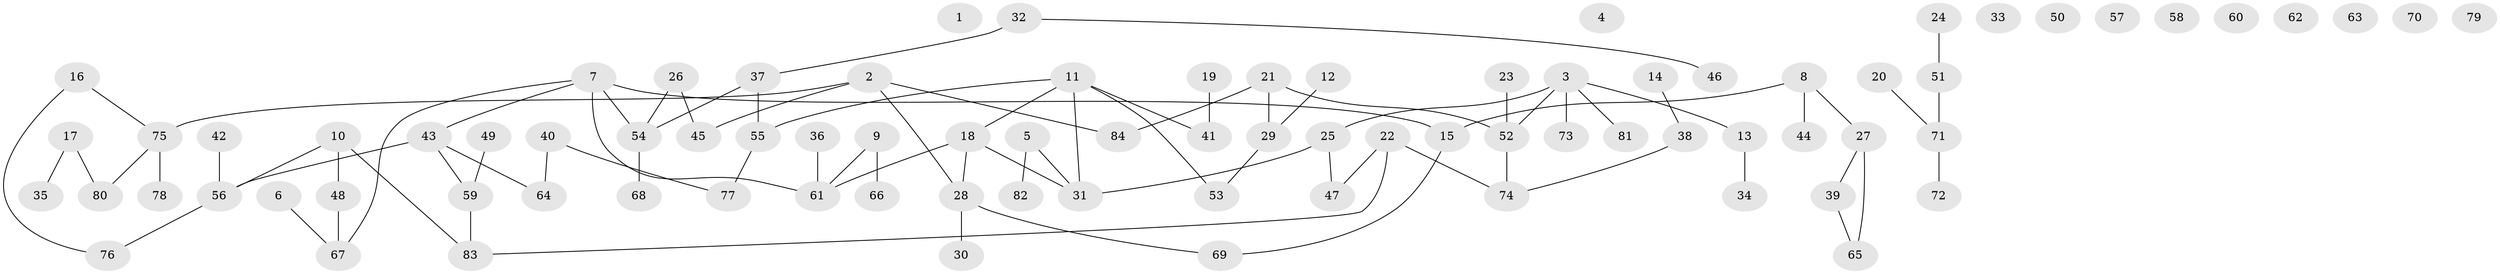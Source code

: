 // Generated by graph-tools (version 1.1) at 2025/00/03/09/25 03:00:43]
// undirected, 84 vertices, 84 edges
graph export_dot {
graph [start="1"]
  node [color=gray90,style=filled];
  1;
  2;
  3;
  4;
  5;
  6;
  7;
  8;
  9;
  10;
  11;
  12;
  13;
  14;
  15;
  16;
  17;
  18;
  19;
  20;
  21;
  22;
  23;
  24;
  25;
  26;
  27;
  28;
  29;
  30;
  31;
  32;
  33;
  34;
  35;
  36;
  37;
  38;
  39;
  40;
  41;
  42;
  43;
  44;
  45;
  46;
  47;
  48;
  49;
  50;
  51;
  52;
  53;
  54;
  55;
  56;
  57;
  58;
  59;
  60;
  61;
  62;
  63;
  64;
  65;
  66;
  67;
  68;
  69;
  70;
  71;
  72;
  73;
  74;
  75;
  76;
  77;
  78;
  79;
  80;
  81;
  82;
  83;
  84;
  2 -- 28;
  2 -- 45;
  2 -- 75;
  2 -- 84;
  3 -- 13;
  3 -- 25;
  3 -- 52;
  3 -- 73;
  3 -- 81;
  5 -- 31;
  5 -- 82;
  6 -- 67;
  7 -- 15;
  7 -- 43;
  7 -- 54;
  7 -- 61;
  7 -- 67;
  8 -- 15;
  8 -- 27;
  8 -- 44;
  9 -- 61;
  9 -- 66;
  10 -- 48;
  10 -- 56;
  10 -- 83;
  11 -- 18;
  11 -- 31;
  11 -- 41;
  11 -- 53;
  11 -- 55;
  12 -- 29;
  13 -- 34;
  14 -- 38;
  15 -- 69;
  16 -- 75;
  16 -- 76;
  17 -- 35;
  17 -- 80;
  18 -- 28;
  18 -- 31;
  18 -- 61;
  19 -- 41;
  20 -- 71;
  21 -- 29;
  21 -- 52;
  21 -- 84;
  22 -- 47;
  22 -- 74;
  22 -- 83;
  23 -- 52;
  24 -- 51;
  25 -- 31;
  25 -- 47;
  26 -- 45;
  26 -- 54;
  27 -- 39;
  27 -- 65;
  28 -- 30;
  28 -- 69;
  29 -- 53;
  32 -- 37;
  32 -- 46;
  36 -- 61;
  37 -- 54;
  37 -- 55;
  38 -- 74;
  39 -- 65;
  40 -- 64;
  40 -- 77;
  42 -- 56;
  43 -- 56;
  43 -- 59;
  43 -- 64;
  48 -- 67;
  49 -- 59;
  51 -- 71;
  52 -- 74;
  54 -- 68;
  55 -- 77;
  56 -- 76;
  59 -- 83;
  71 -- 72;
  75 -- 78;
  75 -- 80;
}

